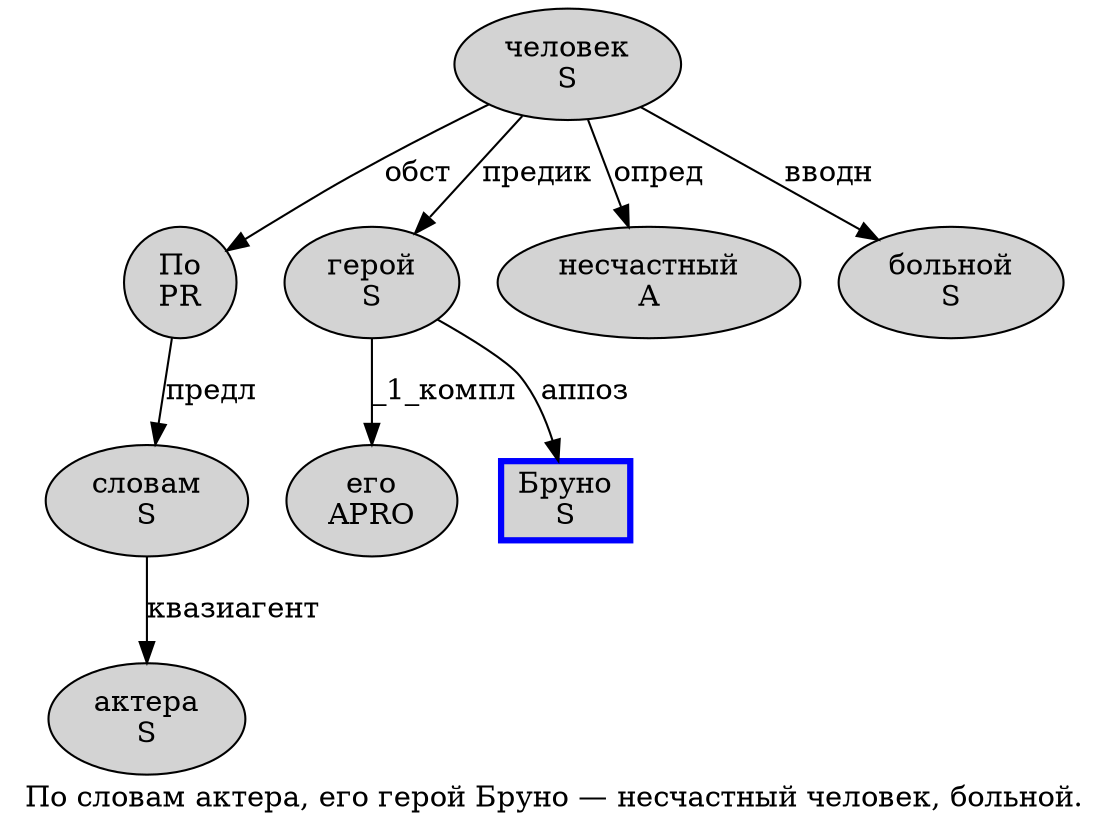 digraph SENTENCE_1040 {
	graph [label="По словам актера, его герой Бруно — несчастный человек, больной."]
	node [style=filled]
		0 [label="По
PR" color="" fillcolor=lightgray penwidth=1 shape=ellipse]
		1 [label="словам
S" color="" fillcolor=lightgray penwidth=1 shape=ellipse]
		2 [label="актера
S" color="" fillcolor=lightgray penwidth=1 shape=ellipse]
		4 [label="его
APRO" color="" fillcolor=lightgray penwidth=1 shape=ellipse]
		5 [label="герой
S" color="" fillcolor=lightgray penwidth=1 shape=ellipse]
		6 [label="Бруно
S" color=blue fillcolor=lightgray penwidth=3 shape=box]
		8 [label="несчастный
A" color="" fillcolor=lightgray penwidth=1 shape=ellipse]
		9 [label="человек
S" color="" fillcolor=lightgray penwidth=1 shape=ellipse]
		11 [label="больной
S" color="" fillcolor=lightgray penwidth=1 shape=ellipse]
			5 -> 4 [label="_1_компл"]
			5 -> 6 [label="аппоз"]
			9 -> 0 [label="обст"]
			9 -> 5 [label="предик"]
			9 -> 8 [label="опред"]
			9 -> 11 [label="вводн"]
			1 -> 2 [label="квазиагент"]
			0 -> 1 [label="предл"]
}